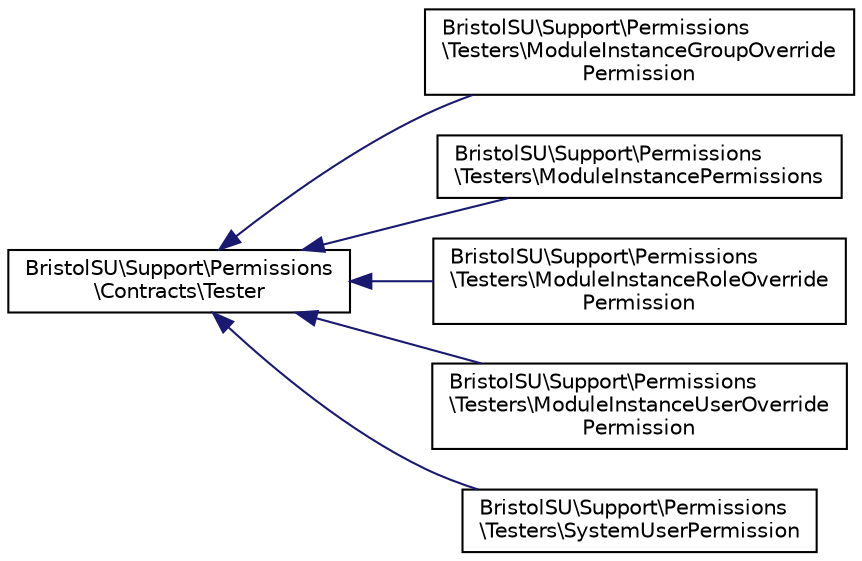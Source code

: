 digraph "Graphical Class Hierarchy"
{
  edge [fontname="Helvetica",fontsize="10",labelfontname="Helvetica",labelfontsize="10"];
  node [fontname="Helvetica",fontsize="10",shape=record];
  rankdir="LR";
  Node0 [label="BristolSU\\Support\\Permissions\l\\Contracts\\Tester",height=0.2,width=0.4,color="black", fillcolor="white", style="filled",URL="$classBristolSU_1_1Support_1_1Permissions_1_1Contracts_1_1Tester.html"];
  Node0 -> Node1 [dir="back",color="midnightblue",fontsize="10",style="solid",fontname="Helvetica"];
  Node1 [label="BristolSU\\Support\\Permissions\l\\Testers\\ModuleInstanceGroupOverride\lPermission",height=0.2,width=0.4,color="black", fillcolor="white", style="filled",URL="$classBristolSU_1_1Support_1_1Permissions_1_1Testers_1_1ModuleInstanceGroupOverridePermission.html"];
  Node0 -> Node2 [dir="back",color="midnightblue",fontsize="10",style="solid",fontname="Helvetica"];
  Node2 [label="BristolSU\\Support\\Permissions\l\\Testers\\ModuleInstancePermissions",height=0.2,width=0.4,color="black", fillcolor="white", style="filled",URL="$classBristolSU_1_1Support_1_1Permissions_1_1Testers_1_1ModuleInstancePermissions.html"];
  Node0 -> Node3 [dir="back",color="midnightblue",fontsize="10",style="solid",fontname="Helvetica"];
  Node3 [label="BristolSU\\Support\\Permissions\l\\Testers\\ModuleInstanceRoleOverride\lPermission",height=0.2,width=0.4,color="black", fillcolor="white", style="filled",URL="$classBristolSU_1_1Support_1_1Permissions_1_1Testers_1_1ModuleInstanceRoleOverridePermission.html"];
  Node0 -> Node4 [dir="back",color="midnightblue",fontsize="10",style="solid",fontname="Helvetica"];
  Node4 [label="BristolSU\\Support\\Permissions\l\\Testers\\ModuleInstanceUserOverride\lPermission",height=0.2,width=0.4,color="black", fillcolor="white", style="filled",URL="$classBristolSU_1_1Support_1_1Permissions_1_1Testers_1_1ModuleInstanceUserOverridePermission.html"];
  Node0 -> Node5 [dir="back",color="midnightblue",fontsize="10",style="solid",fontname="Helvetica"];
  Node5 [label="BristolSU\\Support\\Permissions\l\\Testers\\SystemUserPermission",height=0.2,width=0.4,color="black", fillcolor="white", style="filled",URL="$classBristolSU_1_1Support_1_1Permissions_1_1Testers_1_1SystemUserPermission.html"];
}
